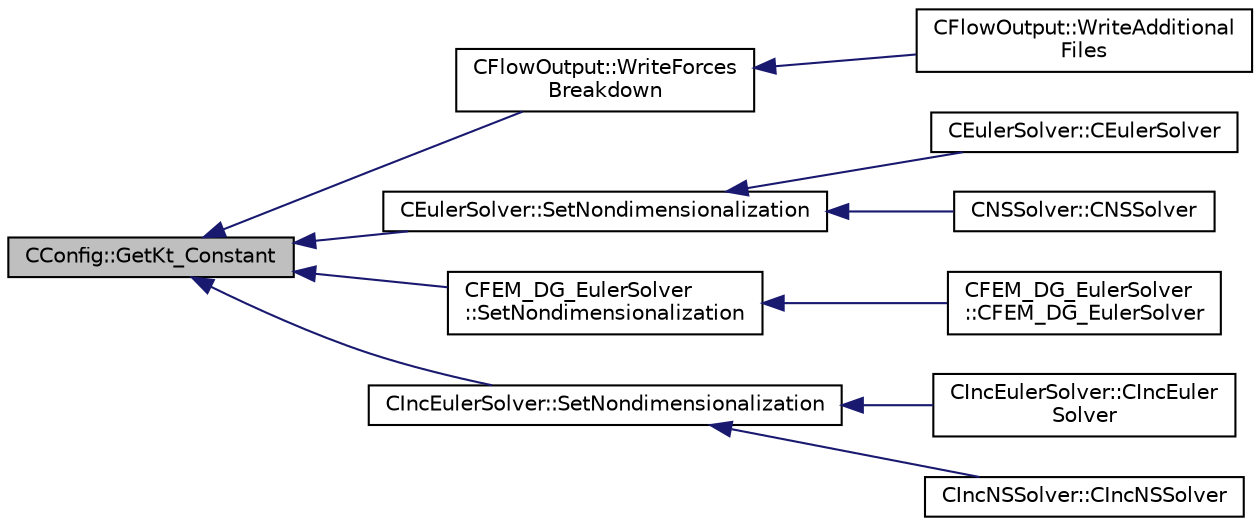 digraph "CConfig::GetKt_Constant"
{
  edge [fontname="Helvetica",fontsize="10",labelfontname="Helvetica",labelfontsize="10"];
  node [fontname="Helvetica",fontsize="10",shape=record];
  rankdir="LR";
  Node6009 [label="CConfig::GetKt_Constant",height=0.2,width=0.4,color="black", fillcolor="grey75", style="filled", fontcolor="black"];
  Node6009 -> Node6010 [dir="back",color="midnightblue",fontsize="10",style="solid",fontname="Helvetica"];
  Node6010 [label="CFlowOutput::WriteForces\lBreakdown",height=0.2,width=0.4,color="black", fillcolor="white", style="filled",URL="$class_c_flow_output.html#afacedef2006aa6fcf8c9a312b5f4430c",tooltip="Write the forces breakdown file. "];
  Node6010 -> Node6011 [dir="back",color="midnightblue",fontsize="10",style="solid",fontname="Helvetica"];
  Node6011 [label="CFlowOutput::WriteAdditional\lFiles",height=0.2,width=0.4,color="black", fillcolor="white", style="filled",URL="$class_c_flow_output.html#aaac3fb7b2575967b157c306065ab1ea8",tooltip="Write any additional files defined for the current solver. "];
  Node6009 -> Node6012 [dir="back",color="midnightblue",fontsize="10",style="solid",fontname="Helvetica"];
  Node6012 [label="CEulerSolver::SetNondimensionalization",height=0.2,width=0.4,color="black", fillcolor="white", style="filled",URL="$class_c_euler_solver.html#a1c633d6e77fefb2e76308e2ba0af0c2c",tooltip="Set the solver nondimensionalization. "];
  Node6012 -> Node6013 [dir="back",color="midnightblue",fontsize="10",style="solid",fontname="Helvetica"];
  Node6013 [label="CEulerSolver::CEulerSolver",height=0.2,width=0.4,color="black", fillcolor="white", style="filled",URL="$class_c_euler_solver.html#ae1e74218b4e943111b100d7ddcbd4db9"];
  Node6012 -> Node6014 [dir="back",color="midnightblue",fontsize="10",style="solid",fontname="Helvetica"];
  Node6014 [label="CNSSolver::CNSSolver",height=0.2,width=0.4,color="black", fillcolor="white", style="filled",URL="$class_c_n_s_solver.html#a2a8ad49c42b4546696e631cf44b7788b"];
  Node6009 -> Node6015 [dir="back",color="midnightblue",fontsize="10",style="solid",fontname="Helvetica"];
  Node6015 [label="CFEM_DG_EulerSolver\l::SetNondimensionalization",height=0.2,width=0.4,color="black", fillcolor="white", style="filled",URL="$class_c_f_e_m___d_g___euler_solver.html#a31316dc2fe564329d9bb372961b10a3a",tooltip="Set the fluid solver nondimensionalization. "];
  Node6015 -> Node6016 [dir="back",color="midnightblue",fontsize="10",style="solid",fontname="Helvetica"];
  Node6016 [label="CFEM_DG_EulerSolver\l::CFEM_DG_EulerSolver",height=0.2,width=0.4,color="black", fillcolor="white", style="filled",URL="$class_c_f_e_m___d_g___euler_solver.html#a70d30ef9e7cd7620d54ec73f4b1ed28c"];
  Node6009 -> Node6017 [dir="back",color="midnightblue",fontsize="10",style="solid",fontname="Helvetica"];
  Node6017 [label="CIncEulerSolver::SetNondimensionalization",height=0.2,width=0.4,color="black", fillcolor="white", style="filled",URL="$class_c_inc_euler_solver.html#a2cffaa24417cb3803d36d38b3874d6d0",tooltip="Set the solver nondimensionalization. "];
  Node6017 -> Node6018 [dir="back",color="midnightblue",fontsize="10",style="solid",fontname="Helvetica"];
  Node6018 [label="CIncEulerSolver::CIncEuler\lSolver",height=0.2,width=0.4,color="black", fillcolor="white", style="filled",URL="$class_c_inc_euler_solver.html#a91f644b8f9a00215bac5bcd31dfc06d8"];
  Node6017 -> Node6019 [dir="back",color="midnightblue",fontsize="10",style="solid",fontname="Helvetica"];
  Node6019 [label="CIncNSSolver::CIncNSSolver",height=0.2,width=0.4,color="black", fillcolor="white", style="filled",URL="$class_c_inc_n_s_solver.html#a82152ac7e91fb1c5c073d98a1f08e2aa"];
}
